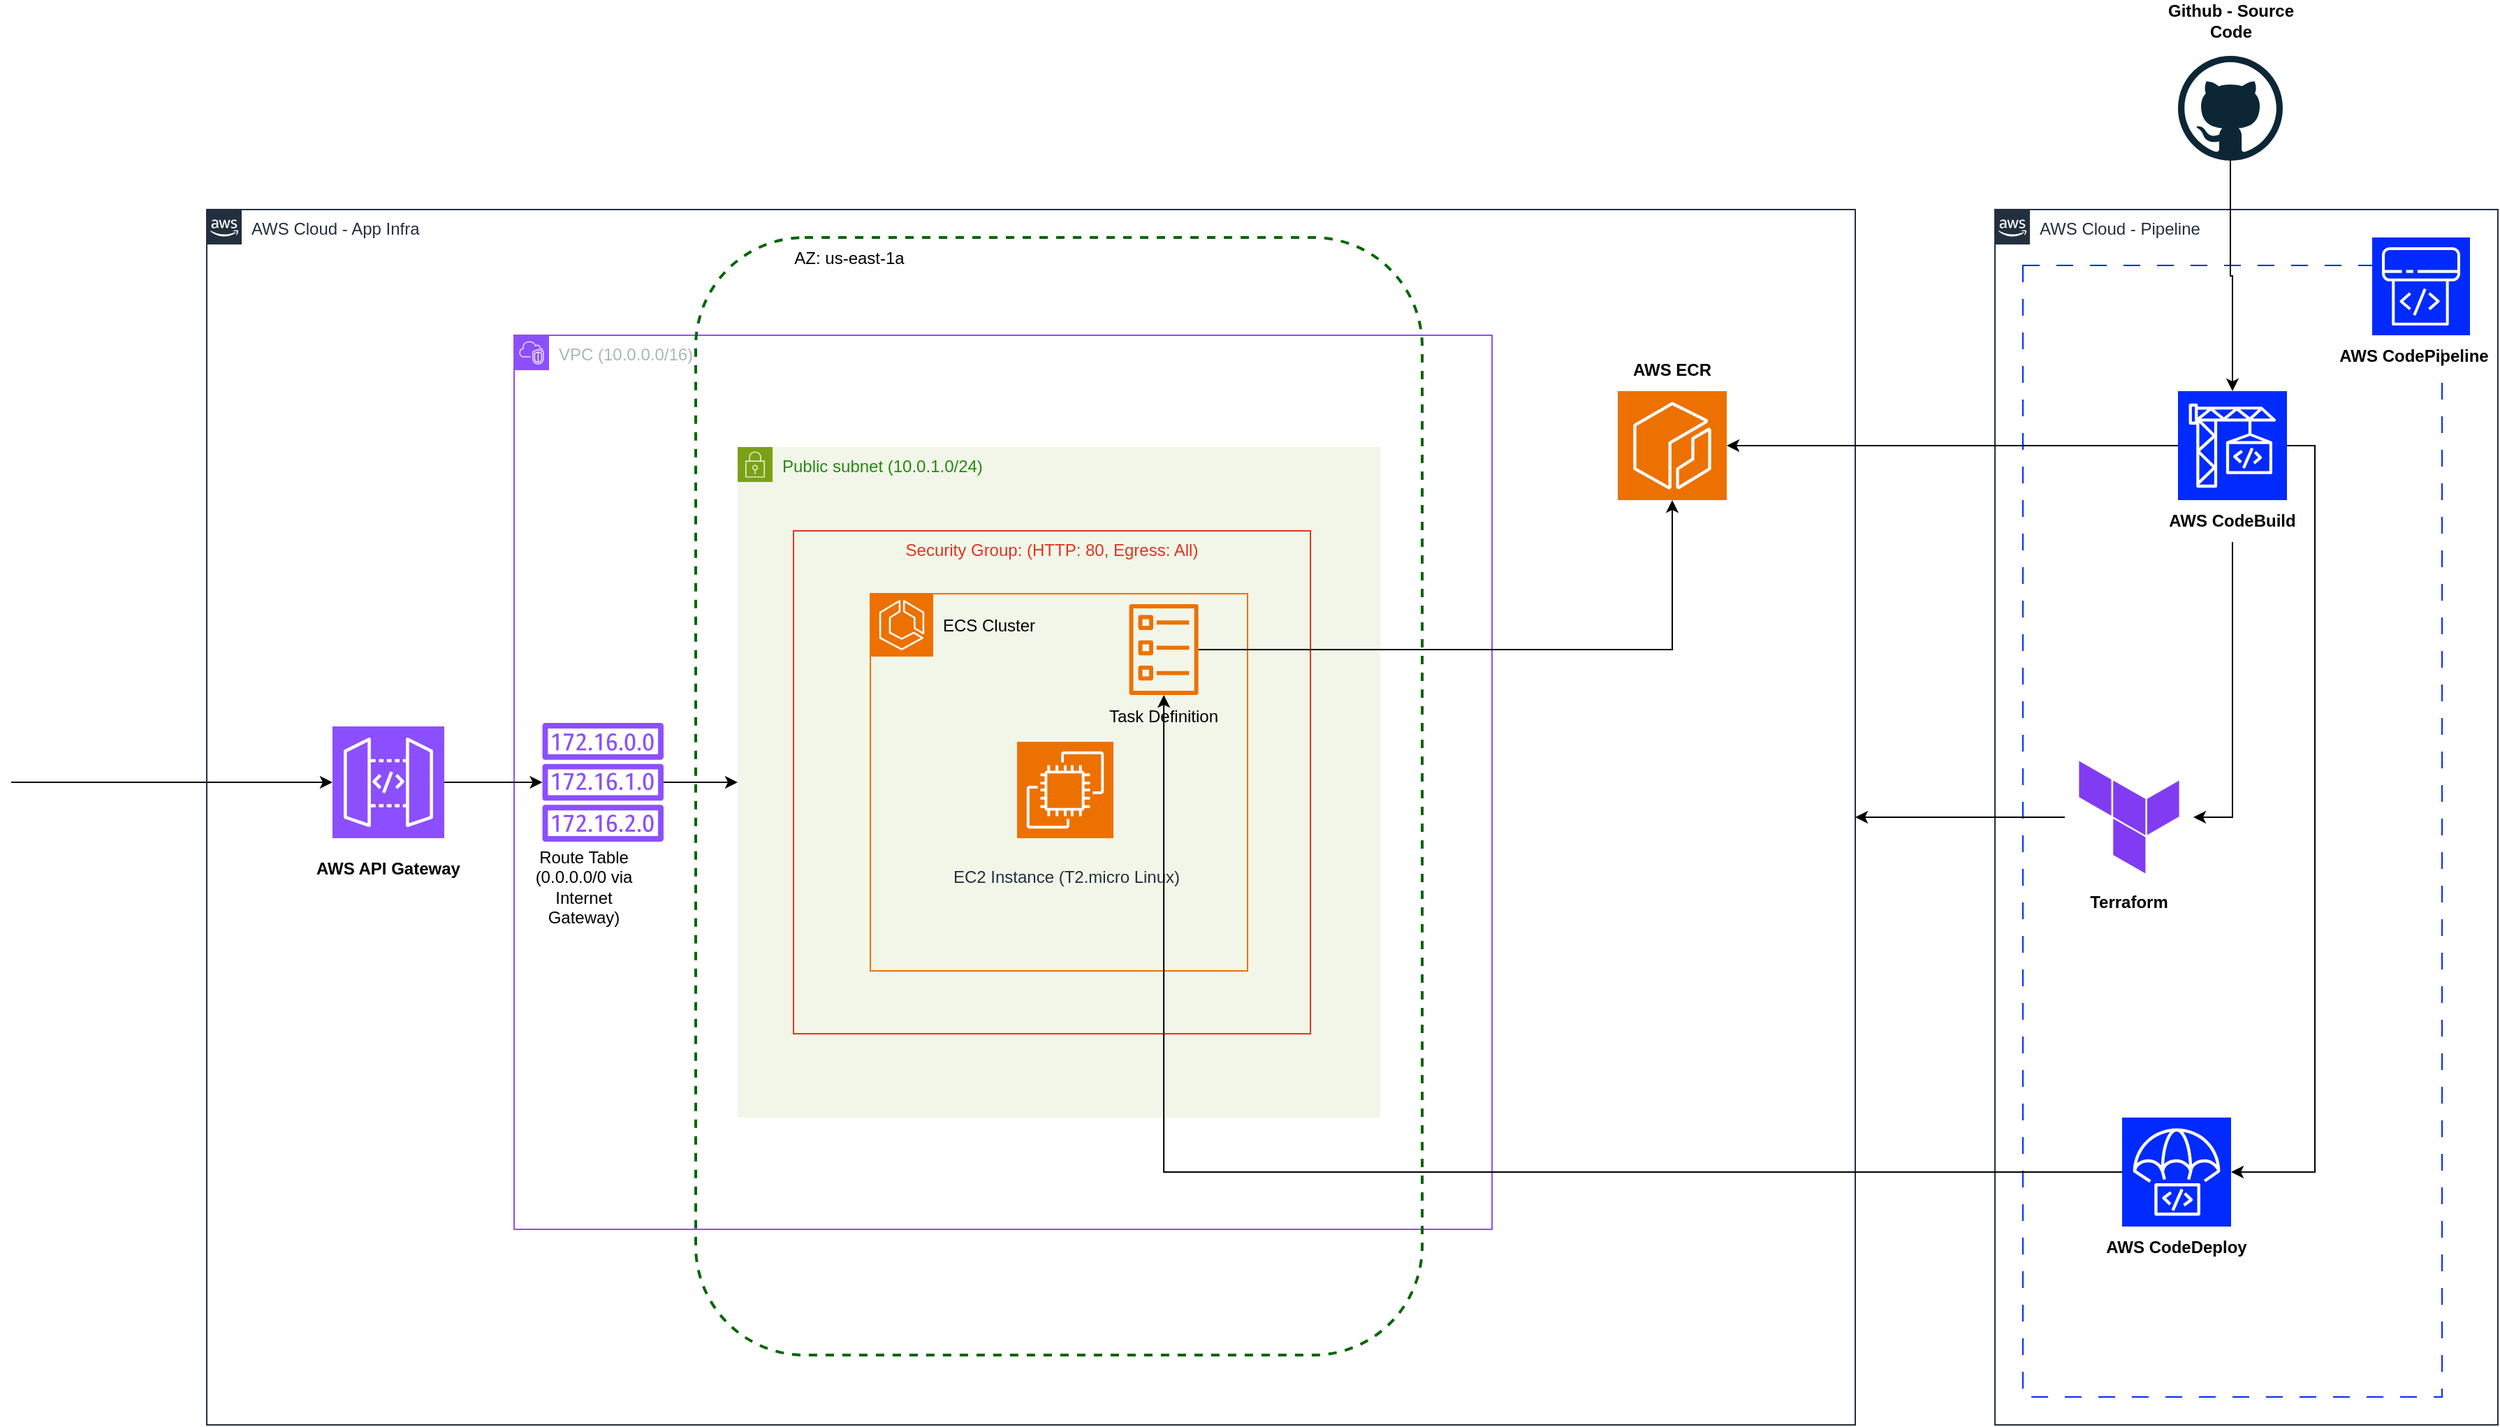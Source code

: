 <mxfile version="24.8.3">
  <diagram name="Page-1" id="ICDXCM8auZEVCqR2MpxK">
    <mxGraphModel dx="3457" dy="1300" grid="1" gridSize="10" guides="1" tooltips="1" connect="1" arrows="1" fold="1" page="1" pageScale="1" pageWidth="2336" pageHeight="1654" math="0" shadow="0">
      <root>
        <mxCell id="0" />
        <mxCell id="1" parent="0" />
        <mxCell id="mlIezlcVOvS0-Pfn6lKf-23" value="VPC (10.0.0.0/16)" style="points=[[0,0],[0.25,0],[0.5,0],[0.75,0],[1,0],[1,0.25],[1,0.5],[1,0.75],[1,1],[0.75,1],[0.5,1],[0.25,1],[0,1],[0,0.75],[0,0.5],[0,0.25]];outlineConnect=0;gradientColor=none;html=1;whiteSpace=wrap;fontSize=12;fontStyle=0;container=1;pointerEvents=0;collapsible=0;recursiveResize=0;shape=mxgraph.aws4.group;grIcon=mxgraph.aws4.group_vpc2;strokeColor=#8C4FFF;fillColor=none;verticalAlign=top;align=left;spacingLeft=30;fontColor=#AAB7B8;dashed=0;" vertex="1" parent="1">
          <mxGeometry x="480" y="430" width="700" height="640" as="geometry" />
        </mxCell>
        <mxCell id="mlIezlcVOvS0-Pfn6lKf-28" value="" style="sketch=0;outlineConnect=0;fontColor=#232F3E;gradientColor=none;fillColor=#8C4FFF;strokeColor=none;dashed=0;verticalLabelPosition=bottom;verticalAlign=top;align=center;html=1;fontSize=12;fontStyle=0;aspect=fixed;pointerEvents=1;shape=mxgraph.aws4.route_table;" vertex="1" parent="mlIezlcVOvS0-Pfn6lKf-23">
          <mxGeometry x="20" y="277.5" width="87.24" height="85" as="geometry" />
        </mxCell>
        <mxCell id="mlIezlcVOvS0-Pfn6lKf-49" value="" style="rounded=1;whiteSpace=wrap;html=1;dashed=1;strokeColor=#006600;fillColor=none;shadow=0;glass=0;strokeWidth=2;" vertex="1" parent="mlIezlcVOvS0-Pfn6lKf-23">
          <mxGeometry x="130" y="-70" width="520" height="800" as="geometry" />
        </mxCell>
        <mxCell id="mlIezlcVOvS0-Pfn6lKf-50" value="AZ:&amp;nbsp;us-east-1a" style="text;html=1;align=center;verticalAlign=middle;whiteSpace=wrap;rounded=0;" vertex="1" parent="mlIezlcVOvS0-Pfn6lKf-23">
          <mxGeometry x="150" y="-70" width="180" height="30" as="geometry" />
        </mxCell>
        <mxCell id="mlIezlcVOvS0-Pfn6lKf-27" style="edgeStyle=orthogonalEdgeStyle;rounded=0;orthogonalLoop=1;jettySize=auto;html=1;" edge="1" parent="1" source="mlIezlcVOvS0-Pfn6lKf-25" target="mlIezlcVOvS0-Pfn6lKf-28">
          <mxGeometry relative="1" as="geometry" />
        </mxCell>
        <mxCell id="mlIezlcVOvS0-Pfn6lKf-25" value="" style="sketch=0;points=[[0,0,0],[0.25,0,0],[0.5,0,0],[0.75,0,0],[1,0,0],[0,1,0],[0.25,1,0],[0.5,1,0],[0.75,1,0],[1,1,0],[0,0.25,0],[0,0.5,0],[0,0.75,0],[1,0.25,0],[1,0.5,0],[1,0.75,0]];outlineConnect=0;fontColor=#232F3E;fillColor=#8C4FFF;strokeColor=#ffffff;dashed=0;verticalLabelPosition=bottom;verticalAlign=top;align=center;html=1;fontSize=12;fontStyle=0;aspect=fixed;shape=mxgraph.aws4.resourceIcon;resIcon=mxgraph.aws4.api_gateway;" vertex="1" parent="1">
          <mxGeometry x="350" y="710" width="80" height="80" as="geometry" />
        </mxCell>
        <mxCell id="mlIezlcVOvS0-Pfn6lKf-24" value="Public subnet (10.0.1.0/24)" style="points=[[0,0],[0.25,0],[0.5,0],[0.75,0],[1,0],[1,0.25],[1,0.5],[1,0.75],[1,1],[0.75,1],[0.5,1],[0.25,1],[0,1],[0,0.75],[0,0.5],[0,0.25]];outlineConnect=0;gradientColor=none;html=1;whiteSpace=wrap;fontSize=12;fontStyle=0;container=1;pointerEvents=0;collapsible=0;recursiveResize=0;shape=mxgraph.aws4.group;grIcon=mxgraph.aws4.group_security_group;grStroke=0;strokeColor=#7AA116;fillColor=#F2F6E8;verticalAlign=top;align=left;spacingLeft=30;fontColor=#248814;dashed=0;" vertex="1" parent="1">
          <mxGeometry x="640" y="510" width="460" height="480" as="geometry" />
        </mxCell>
        <mxCell id="mlIezlcVOvS0-Pfn6lKf-30" value="Security Group: (HTTP: 80, Egress: All)" style="fillColor=none;strokeColor=#DD3522;verticalAlign=top;fontStyle=0;fontColor=#DD3522;whiteSpace=wrap;html=1;" vertex="1" parent="mlIezlcVOvS0-Pfn6lKf-24">
          <mxGeometry x="40" y="60" width="370" height="360" as="geometry" />
        </mxCell>
        <mxCell id="mlIezlcVOvS0-Pfn6lKf-29" style="edgeStyle=orthogonalEdgeStyle;rounded=0;orthogonalLoop=1;jettySize=auto;html=1;" edge="1" parent="1" source="mlIezlcVOvS0-Pfn6lKf-28" target="mlIezlcVOvS0-Pfn6lKf-24">
          <mxGeometry relative="1" as="geometry" />
        </mxCell>
        <mxCell id="mlIezlcVOvS0-Pfn6lKf-34" value="" style="whiteSpace=wrap;html=1;aspect=fixed;strokeColor=#ED7100;fillColor=none;" vertex="1" parent="1">
          <mxGeometry x="735" y="615" width="270" height="270" as="geometry" />
        </mxCell>
        <mxCell id="mlIezlcVOvS0-Pfn6lKf-35" value="" style="sketch=0;points=[[0,0,0],[0.25,0,0],[0.5,0,0],[0.75,0,0],[1,0,0],[0,1,0],[0.25,1,0],[0.5,1,0],[0.75,1,0],[1,1,0],[0,0.25,0],[0,0.5,0],[0,0.75,0],[1,0.25,0],[1,0.5,0],[1,0.75,0]];outlineConnect=0;fontColor=#232F3E;fillColor=#ED7100;strokeColor=#ffffff;dashed=0;verticalLabelPosition=bottom;verticalAlign=top;align=center;html=1;fontSize=12;fontStyle=0;aspect=fixed;shape=mxgraph.aws4.resourceIcon;resIcon=mxgraph.aws4.ecs;" vertex="1" parent="1">
          <mxGeometry x="735" y="615" width="45" height="45" as="geometry" />
        </mxCell>
        <UserObject label="&#xa;EC2 Instance (T2.micro Linux)&#xa;&#xa;" link="&#xa;EC2 Instance (T2.micro Linux)&#xa;&#xa;" id="mlIezlcVOvS0-Pfn6lKf-36">
          <mxCell style="sketch=0;points=[[0,0,0],[0.25,0,0],[0.5,0,0],[0.75,0,0],[1,0,0],[0,1,0],[0.25,1,0],[0.5,1,0],[0.75,1,0],[1,1,0],[0,0.25,0],[0,0.5,0],[0,0.75,0],[1,0.25,0],[1,0.5,0],[1,0.75,0]];outlineConnect=0;fontColor=#232F3E;fillColor=#ED7100;strokeColor=#ffffff;dashed=0;verticalLabelPosition=bottom;verticalAlign=top;align=center;html=1;fontSize=12;fontStyle=0;aspect=fixed;shape=mxgraph.aws4.resourceIcon;resIcon=mxgraph.aws4.ec2;" vertex="1" parent="1">
            <mxGeometry x="840" y="721" width="69" height="69" as="geometry" />
          </mxCell>
        </UserObject>
        <mxCell id="mlIezlcVOvS0-Pfn6lKf-39" value="ECS Cluster" style="text;html=1;align=center;verticalAlign=middle;whiteSpace=wrap;rounded=0;" vertex="1" parent="1">
          <mxGeometry x="750" y="622.5" width="140" height="30" as="geometry" />
        </mxCell>
        <mxCell id="mlIezlcVOvS0-Pfn6lKf-40" value="Route Table (0.0.0.0/0 via Internet Gateway)" style="text;html=1;align=center;verticalAlign=middle;whiteSpace=wrap;rounded=0;" vertex="1" parent="1">
          <mxGeometry x="490" y="760" width="80" height="130" as="geometry" />
        </mxCell>
        <mxCell id="mlIezlcVOvS0-Pfn6lKf-45" value="" style="endArrow=classic;html=1;rounded=0;entryX=0;entryY=0.5;entryDx=0;entryDy=0;entryPerimeter=0;" edge="1" parent="1" target="mlIezlcVOvS0-Pfn6lKf-25">
          <mxGeometry width="50" height="50" relative="1" as="geometry">
            <mxPoint x="120" y="750" as="sourcePoint" />
            <mxPoint x="1050" y="410" as="targetPoint" />
          </mxGeometry>
        </mxCell>
        <mxCell id="mlIezlcVOvS0-Pfn6lKf-48" style="edgeStyle=orthogonalEdgeStyle;rounded=0;orthogonalLoop=1;jettySize=auto;html=1;" edge="1" parent="1" source="mlIezlcVOvS0-Pfn6lKf-46" target="mlIezlcVOvS0-Pfn6lKf-43">
          <mxGeometry relative="1" as="geometry" />
        </mxCell>
        <mxCell id="mlIezlcVOvS0-Pfn6lKf-46" value="" style="sketch=0;outlineConnect=0;fontColor=#232F3E;gradientColor=none;fillColor=#ED7100;strokeColor=none;dashed=0;verticalLabelPosition=bottom;verticalAlign=top;align=center;html=1;fontSize=12;fontStyle=0;aspect=fixed;pointerEvents=1;shape=mxgraph.aws4.ecs_task;" vertex="1" parent="1">
          <mxGeometry x="920" y="622.5" width="50.1" height="65" as="geometry" />
        </mxCell>
        <mxCell id="mlIezlcVOvS0-Pfn6lKf-47" value="Task Definition" style="text;html=1;align=center;verticalAlign=middle;whiteSpace=wrap;rounded=0;" vertex="1" parent="1">
          <mxGeometry x="890.05" y="687.5" width="110" height="30" as="geometry" />
        </mxCell>
        <mxCell id="mlIezlcVOvS0-Pfn6lKf-58" value="AWS Cloud - Pipeline" style="points=[[0,0],[0.25,0],[0.5,0],[0.75,0],[1,0],[1,0.25],[1,0.5],[1,0.75],[1,1],[0.75,1],[0.5,1],[0.25,1],[0,1],[0,0.75],[0,0.5],[0,0.25]];outlineConnect=0;gradientColor=none;html=1;whiteSpace=wrap;fontSize=12;fontStyle=0;container=1;pointerEvents=0;collapsible=0;recursiveResize=0;shape=mxgraph.aws4.group;grIcon=mxgraph.aws4.group_aws_cloud_alt;strokeColor=#232F3E;fillColor=none;verticalAlign=top;align=left;spacingLeft=30;fontColor=#232F3E;dashed=0;" vertex="1" parent="1">
          <mxGeometry x="1540" y="340" width="360" height="870" as="geometry" />
        </mxCell>
        <mxCell id="mlIezlcVOvS0-Pfn6lKf-64" value="" style="rounded=0;whiteSpace=wrap;html=1;fillColor=none;strokeColor=#002AFF;dashed=1;dashPattern=12 12;glass=0;" vertex="1" parent="mlIezlcVOvS0-Pfn6lKf-58">
          <mxGeometry x="20" y="40" width="300" height="810" as="geometry" />
        </mxCell>
        <mxCell id="mlIezlcVOvS0-Pfn6lKf-62" value="" style="sketch=0;points=[[0,0,0],[0.25,0,0],[0.5,0,0],[0.75,0,0],[1,0,0],[0,1,0],[0.25,1,0],[0.5,1,0],[0.75,1,0],[1,1,0],[0,0.25,0],[0,0.5,0],[0,0.75,0],[1,0.25,0],[1,0.5,0],[1,0.75,0]];outlineConnect=0;fontColor=#232F3E;fillColor=#002AFF;strokeColor=#ffffff;dashed=0;verticalLabelPosition=bottom;verticalAlign=top;align=center;html=1;fontSize=12;fontStyle=0;aspect=fixed;shape=mxgraph.aws4.resourceIcon;resIcon=mxgraph.aws4.codepipeline;" vertex="1" parent="mlIezlcVOvS0-Pfn6lKf-58">
          <mxGeometry x="270" y="20" width="70" height="70" as="geometry" />
        </mxCell>
        <mxCell id="mlIezlcVOvS0-Pfn6lKf-66" value="AWS CodePipeline" style="text;html=1;align=center;verticalAlign=middle;whiteSpace=wrap;rounded=0;fontStyle=1" vertex="1" parent="mlIezlcVOvS0-Pfn6lKf-58">
          <mxGeometry x="240" y="90" width="120" height="30" as="geometry" />
        </mxCell>
        <mxCell id="mlIezlcVOvS0-Pfn6lKf-93" style="edgeStyle=orthogonalEdgeStyle;rounded=0;orthogonalLoop=1;jettySize=auto;html=1;exitX=0.5;exitY=1;exitDx=0;exitDy=0;exitPerimeter=0;entryX=1;entryY=0.5;entryDx=0;entryDy=0;" edge="1" parent="mlIezlcVOvS0-Pfn6lKf-58" source="mlIezlcVOvS0-Pfn6lKf-97" target="mlIezlcVOvS0-Pfn6lKf-70">
          <mxGeometry relative="1" as="geometry" />
        </mxCell>
        <mxCell id="mlIezlcVOvS0-Pfn6lKf-73" value="" style="sketch=0;points=[[0,0,0],[0.25,0,0],[0.5,0,0],[0.75,0,0],[1,0,0],[0,1,0],[0.25,1,0],[0.5,1,0],[0.75,1,0],[1,1,0],[0,0.25,0],[0,0.5,0],[0,0.75,0],[1,0.25,0],[1,0.5,0],[1,0.75,0]];outlineConnect=0;fontColor=#232F3E;fillColor=#002AFF;strokeColor=#ffffff;dashed=0;verticalLabelPosition=bottom;verticalAlign=top;align=center;html=1;fontSize=12;fontStyle=0;aspect=fixed;shape=mxgraph.aws4.resourceIcon;resIcon=mxgraph.aws4.codebuild;" vertex="1" parent="mlIezlcVOvS0-Pfn6lKf-58">
          <mxGeometry x="131" y="130" width="78" height="78" as="geometry" />
        </mxCell>
        <mxCell id="mlIezlcVOvS0-Pfn6lKf-70" value="" style="shape=image;verticalLabelPosition=bottom;labelBackgroundColor=default;verticalAlign=top;aspect=fixed;imageAspect=0;image=data:image/svg+xml,PHN2ZyB4bWxucz0iaHR0cDovL3d3dy53My5vcmcvMjAwMC9zdmciIHZpZXdCb3g9IjAgMCAzMiAzMiI+PGcgZmlsbD0iIzgxM2NmMyI+PHBhdGggZD0ibTEyLjA0MiA2Ljg1OCA4LjAyOSA0LjU5djkuMDE0bC04LjAyOS00LjU5NHoiLz48cGF0aCBkPSJtMjAuNSAyMC40MTUgNy45NTktNC41NzV2LTguOTUzbC03Ljk1OSA0LjU0MnoiLz48cGF0aCBkPSJtMy41NDEgMTEuMDEgOC4wMyA0LjU4OXYtOS4wMDlsLTguMDMtNC41OXoiLz48cGF0aCBkPSJtMTIuMDQyIDI1LjQxIDguMDI5IDQuNTl2LTkuMDQzbC04LjAyOS00LjU4OXoiLz48L2c+PC9zdmc+;" vertex="1" parent="mlIezlcVOvS0-Pfn6lKf-58">
          <mxGeometry x="50" y="389" width="92" height="92" as="geometry" />
        </mxCell>
        <mxCell id="mlIezlcVOvS0-Pfn6lKf-72" value="" style="sketch=0;points=[[0,0,0],[0.25,0,0],[0.5,0,0],[0.75,0,0],[1,0,0],[0,1,0],[0.25,1,0],[0.5,1,0],[0.75,1,0],[1,1,0],[0,0.25,0],[0,0.5,0],[0,0.75,0],[1,0.25,0],[1,0.5,0],[1,0.75,0]];outlineConnect=0;fontColor=#232F3E;fillColor=#002AFF;strokeColor=#ffffff;dashed=0;verticalLabelPosition=bottom;verticalAlign=top;align=center;html=1;fontSize=12;fontStyle=0;aspect=fixed;shape=mxgraph.aws4.resourceIcon;resIcon=mxgraph.aws4.codedeploy;" vertex="1" parent="mlIezlcVOvS0-Pfn6lKf-58">
          <mxGeometry x="91.0" y="650" width="78" height="78" as="geometry" />
        </mxCell>
        <mxCell id="mlIezlcVOvS0-Pfn6lKf-92" style="edgeStyle=orthogonalEdgeStyle;rounded=0;orthogonalLoop=1;jettySize=auto;html=1;entryX=1;entryY=0.5;entryDx=0;entryDy=0;entryPerimeter=0;exitX=1;exitY=0.5;exitDx=0;exitDy=0;exitPerimeter=0;" edge="1" parent="mlIezlcVOvS0-Pfn6lKf-58" source="mlIezlcVOvS0-Pfn6lKf-73" target="mlIezlcVOvS0-Pfn6lKf-72">
          <mxGeometry relative="1" as="geometry" />
        </mxCell>
        <mxCell id="mlIezlcVOvS0-Pfn6lKf-96" value="AWS CodeDeploy" style="text;html=1;align=center;verticalAlign=middle;whiteSpace=wrap;rounded=0;fontStyle=1" vertex="1" parent="mlIezlcVOvS0-Pfn6lKf-58">
          <mxGeometry x="70" y="728" width="120" height="30" as="geometry" />
        </mxCell>
        <mxCell id="mlIezlcVOvS0-Pfn6lKf-97" value="AWS CodeBuild" style="text;html=1;align=center;verticalAlign=middle;whiteSpace=wrap;rounded=0;fontStyle=1" vertex="1" parent="mlIezlcVOvS0-Pfn6lKf-58">
          <mxGeometry x="110" y="208" width="120" height="30" as="geometry" />
        </mxCell>
        <mxCell id="mlIezlcVOvS0-Pfn6lKf-100" value="Terraform" style="text;html=1;align=center;verticalAlign=middle;whiteSpace=wrap;rounded=0;fontStyle=1" vertex="1" parent="mlIezlcVOvS0-Pfn6lKf-58">
          <mxGeometry x="36" y="481" width="120" height="30" as="geometry" />
        </mxCell>
        <mxCell id="mlIezlcVOvS0-Pfn6lKf-60" value="AWS Cloud - App Infra" style="points=[[0,0],[0.25,0],[0.5,0],[0.75,0],[1,0],[1,0.25],[1,0.5],[1,0.75],[1,1],[0.75,1],[0.5,1],[0.25,1],[0,1],[0,0.75],[0,0.5],[0,0.25]];outlineConnect=0;gradientColor=none;html=1;whiteSpace=wrap;fontSize=12;fontStyle=0;container=1;pointerEvents=0;collapsible=0;recursiveResize=0;shape=mxgraph.aws4.group;grIcon=mxgraph.aws4.group_aws_cloud_alt;strokeColor=#232F3E;fillColor=none;verticalAlign=top;align=left;spacingLeft=30;fontColor=#232F3E;dashed=0;" vertex="1" parent="1">
          <mxGeometry x="260" y="340" width="1180" height="870" as="geometry" />
        </mxCell>
        <mxCell id="mlIezlcVOvS0-Pfn6lKf-43" value="" style="sketch=0;points=[[0,0,0],[0.25,0,0],[0.5,0,0],[0.75,0,0],[1,0,0],[0,1,0],[0.25,1,0],[0.5,1,0],[0.75,1,0],[1,1,0],[0,0.25,0],[0,0.5,0],[0,0.75,0],[1,0.25,0],[1,0.5,0],[1,0.75,0]];outlineConnect=0;fontColor=#232F3E;fillColor=#ED7100;strokeColor=#ffffff;dashed=0;verticalLabelPosition=bottom;verticalAlign=top;align=center;html=1;fontSize=12;fontStyle=0;aspect=fixed;shape=mxgraph.aws4.resourceIcon;resIcon=mxgraph.aws4.ecr;" vertex="1" parent="mlIezlcVOvS0-Pfn6lKf-60">
          <mxGeometry x="1010" y="130" width="78" height="78" as="geometry" />
        </mxCell>
        <mxCell id="mlIezlcVOvS0-Pfn6lKf-95" value="AWS ECR" style="text;html=1;align=center;verticalAlign=middle;whiteSpace=wrap;rounded=0;fontStyle=1" vertex="1" parent="mlIezlcVOvS0-Pfn6lKf-60">
          <mxGeometry x="989" y="100" width="120" height="30" as="geometry" />
        </mxCell>
        <mxCell id="mlIezlcVOvS0-Pfn6lKf-103" value="AWS API Gateway" style="text;html=1;align=center;verticalAlign=middle;whiteSpace=wrap;rounded=0;fontStyle=1" vertex="1" parent="mlIezlcVOvS0-Pfn6lKf-60">
          <mxGeometry x="70" y="457" width="120" height="30" as="geometry" />
        </mxCell>
        <mxCell id="mlIezlcVOvS0-Pfn6lKf-106" style="edgeStyle=orthogonalEdgeStyle;rounded=0;orthogonalLoop=1;jettySize=auto;html=1;" edge="1" parent="1" source="mlIezlcVOvS0-Pfn6lKf-61" target="mlIezlcVOvS0-Pfn6lKf-73">
          <mxGeometry relative="1" as="geometry" />
        </mxCell>
        <mxCell id="mlIezlcVOvS0-Pfn6lKf-61" value="" style="dashed=0;outlineConnect=0;html=1;align=center;labelPosition=center;verticalLabelPosition=bottom;verticalAlign=top;shape=mxgraph.weblogos.github" vertex="1" parent="1">
          <mxGeometry x="1671" y="230" width="75" height="75" as="geometry" />
        </mxCell>
        <mxCell id="mlIezlcVOvS0-Pfn6lKf-88" style="edgeStyle=orthogonalEdgeStyle;rounded=0;orthogonalLoop=1;jettySize=auto;html=1;" edge="1" parent="1" source="mlIezlcVOvS0-Pfn6lKf-72" target="mlIezlcVOvS0-Pfn6lKf-46">
          <mxGeometry relative="1" as="geometry" />
        </mxCell>
        <mxCell id="mlIezlcVOvS0-Pfn6lKf-91" style="edgeStyle=orthogonalEdgeStyle;rounded=0;orthogonalLoop=1;jettySize=auto;html=1;entryX=1;entryY=0.5;entryDx=0;entryDy=0;entryPerimeter=0;" edge="1" parent="1" source="mlIezlcVOvS0-Pfn6lKf-73" target="mlIezlcVOvS0-Pfn6lKf-43">
          <mxGeometry relative="1" as="geometry" />
        </mxCell>
        <mxCell id="mlIezlcVOvS0-Pfn6lKf-94" style="edgeStyle=orthogonalEdgeStyle;rounded=0;orthogonalLoop=1;jettySize=auto;html=1;exitX=0;exitY=0.5;exitDx=0;exitDy=0;" edge="1" parent="1" source="mlIezlcVOvS0-Pfn6lKf-70" target="mlIezlcVOvS0-Pfn6lKf-60">
          <mxGeometry relative="1" as="geometry" />
        </mxCell>
        <mxCell id="mlIezlcVOvS0-Pfn6lKf-104" value="Github - Source Code" style="text;html=1;align=center;verticalAlign=middle;whiteSpace=wrap;rounded=0;fontStyle=1" vertex="1" parent="1">
          <mxGeometry x="1648.5" y="190" width="120" height="30" as="geometry" />
        </mxCell>
      </root>
    </mxGraphModel>
  </diagram>
</mxfile>
